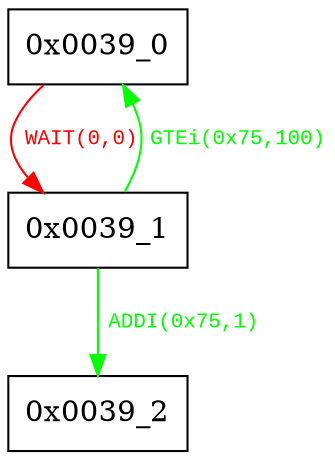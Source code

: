 digraph {
 node [shape=record];
"0x0039_0" -> "0x0039_1"[color=red, fontcolor=red, label=< <font face="Courier New" point-size="10">
WAIT(0,0)<br/>
</font>>];
"0x0039_1" -> "0x0039_2"[color=green, fontcolor=green, label=< <font face="Courier New" point-size="10">
ADDI(0x75,1)<br/>
</font>>];
"0x0039_1" -> "0x0039_0"[color=green, fontcolor=green, label=< <font face="Courier New" point-size="10">
GTEi(0x75,100)<br/>
</font>>];
}
